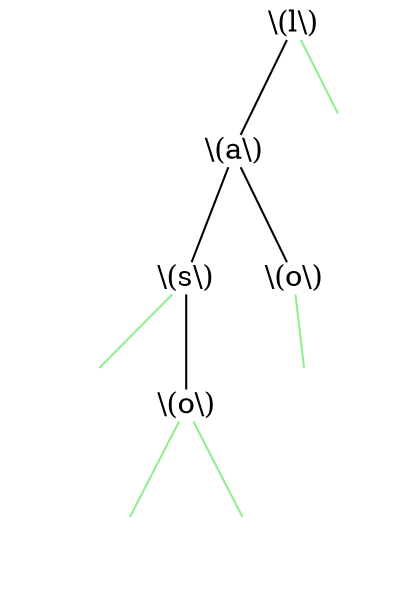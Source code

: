 graph {
	size="4,4"

	20 [label="" shape=none]

	3 [label="\\(l\\)" shape=plain]
	4 [label="\\(a\\)" shape=plain]
    3 -- 4
	5 [label="\\(s\\)" shape=plain]
    4 -- 5
	6 [label="\\(o\\)" shape=plain]
	5 -- 6
	7 [label="\\(o\\)" shape=plain]
	4 -- 7

	10 [label="" shape=none]
	11 [label="" shape=none]
	12 [label="" shape=none]
	13 [label="" shape=none]
	3 -- 10 [color=lightgreen]
	5 -- 20 [color=lightgreen]
	6 -- 11 [color=lightgreen]
	6 -- 12 [color=lightgreen]
	7 -- 13 [color=lightgreen]
}
